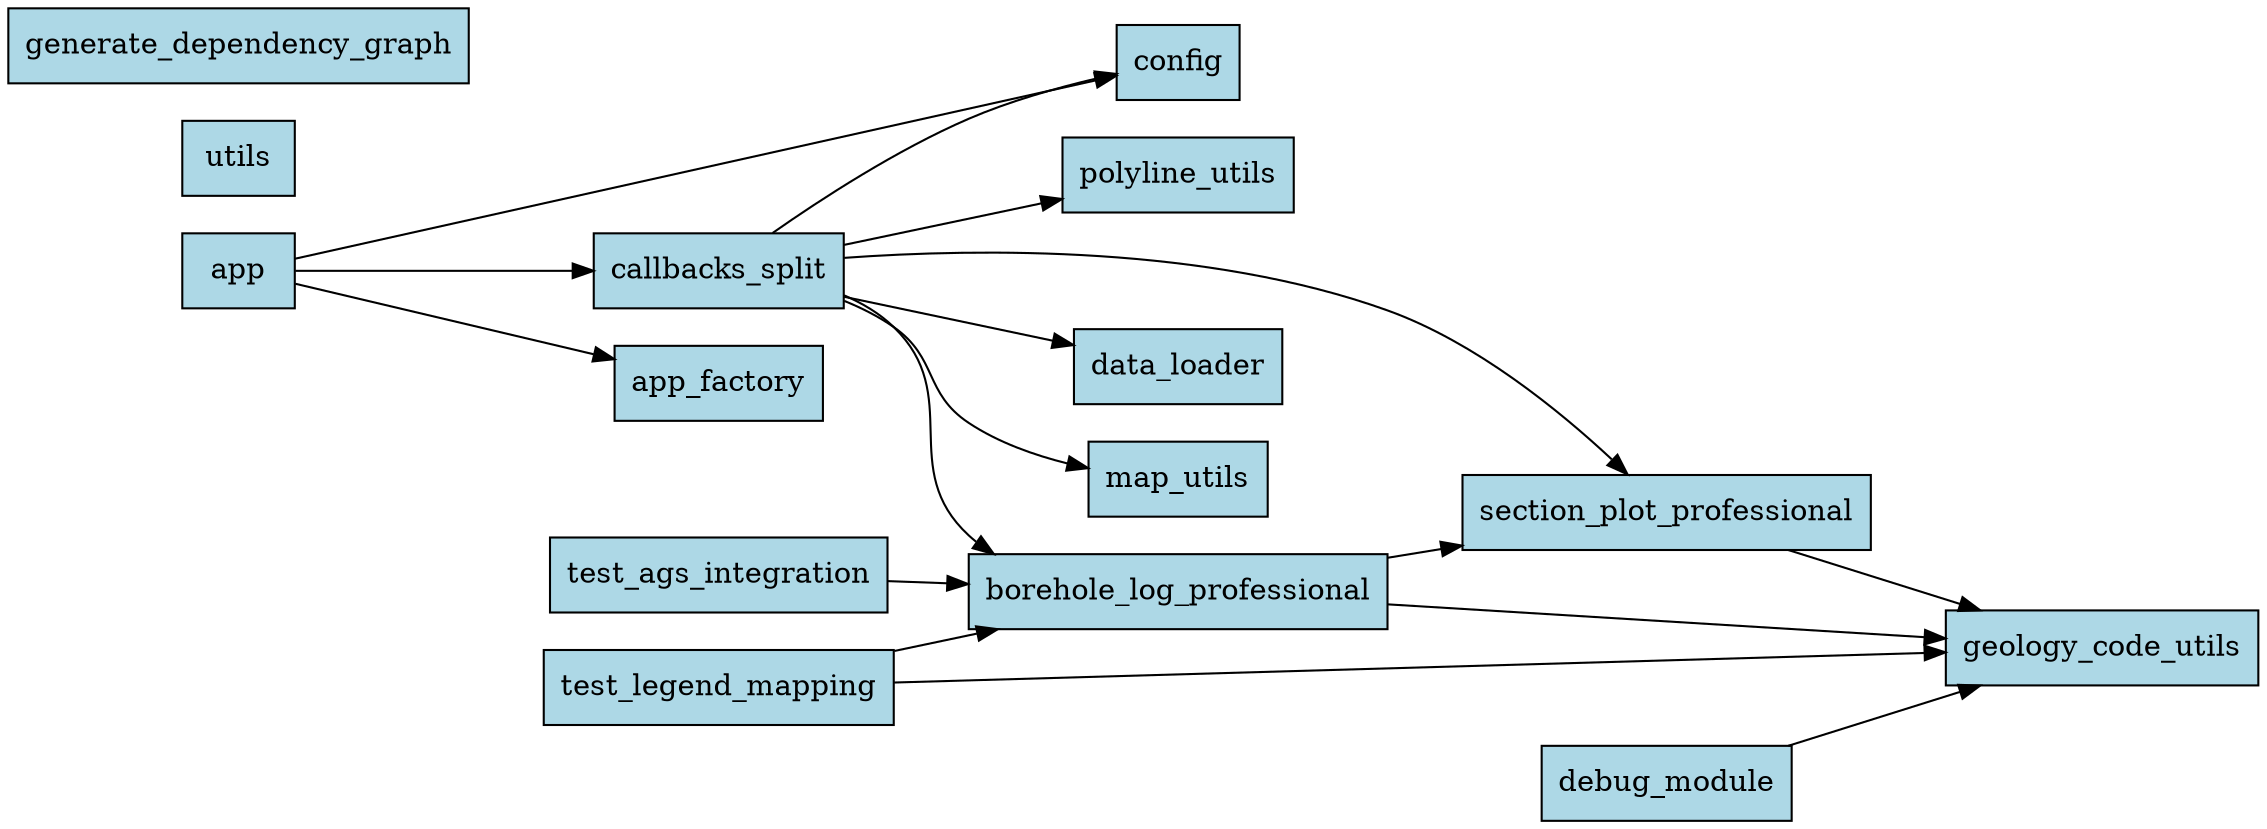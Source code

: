 digraph Dependencies {
    rankdir=LR;
    node [shape=box, style=filled, fillcolor=lightblue];
    "callbacks_split";
    "config";
    "polyline_utils";
    "section_plot_professional";
    "borehole_log_professional";
    "data_loader";
    "debug_module";
    "test_legend_mapping";
    "geology_code_utils";
    "map_utils";
    "test_ags_integration";
    "utils";
    "app_factory";
    "generate_dependency_graph";
    "app";
    "app" -> "config";
    "app" -> "callbacks_split";
    "app" -> "app_factory";
    "borehole_log_professional" -> "geology_code_utils";
    "borehole_log_professional" -> "section_plot_professional";
    "callbacks_split" -> "config";
    "callbacks_split" -> "data_loader";
    "callbacks_split" -> "map_utils";
    "callbacks_split" -> "section_plot_professional";
    "callbacks_split" -> "borehole_log_professional";
    "callbacks_split" -> "polyline_utils";
    "debug_module" -> "geology_code_utils";
    "section_plot_professional" -> "geology_code_utils";
    "test_ags_integration" -> "borehole_log_professional";
    "test_legend_mapping" -> "borehole_log_professional";
    "test_legend_mapping" -> "geology_code_utils";
}
